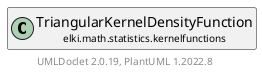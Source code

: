 @startuml
    remove .*\.(Instance|Par|Parameterizer|Factory)$
    set namespaceSeparator none
    hide empty fields
    hide empty methods

    class "<size:14>TriangularKernelDensityFunction.Par\n<size:10>elki.math.statistics.kernelfunctions" as elki.math.statistics.kernelfunctions.TriangularKernelDensityFunction.Par [[TriangularKernelDensityFunction.Par.html]] {
        +make(): TriangularKernelDensityFunction
    }

    interface "<size:14>Parameterizer\n<size:10>elki.utilities.optionhandling" as elki.utilities.optionhandling.Parameterizer [[../../../utilities/optionhandling/Parameterizer.html]] {
        {abstract} +make(): Object
    }
    class "<size:14>TriangularKernelDensityFunction\n<size:10>elki.math.statistics.kernelfunctions" as elki.math.statistics.kernelfunctions.TriangularKernelDensityFunction [[TriangularKernelDensityFunction.html]]

    elki.utilities.optionhandling.Parameterizer <|.. elki.math.statistics.kernelfunctions.TriangularKernelDensityFunction.Par
    elki.math.statistics.kernelfunctions.TriangularKernelDensityFunction +-- elki.math.statistics.kernelfunctions.TriangularKernelDensityFunction.Par

    center footer UMLDoclet 2.0.19, PlantUML 1.2022.8
@enduml
